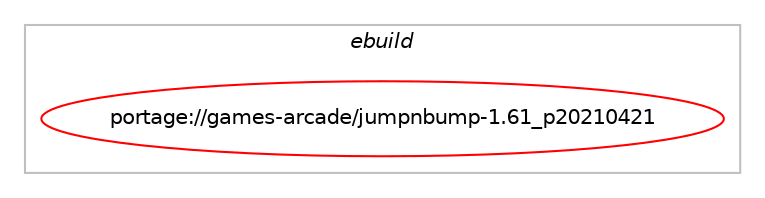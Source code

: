digraph prolog {

# *************
# Graph options
# *************

newrank=true;
concentrate=true;
compound=true;
graph [rankdir=LR,fontname=Helvetica,fontsize=10,ranksep=1.5];#, ranksep=2.5, nodesep=0.2];
edge  [arrowhead=vee];
node  [fontname=Helvetica,fontsize=10];

# **********
# The ebuild
# **********

subgraph cluster_leftcol {
color=gray;
label=<<i>ebuild</i>>;
id [label="portage://games-arcade/jumpnbump-1.61_p20210421", color=red, width=4, href="../games-arcade/jumpnbump-1.61_p20210421.svg"];
}

# ****************
# The dependencies
# ****************

subgraph cluster_midcol {
color=gray;
label=<<i>dependencies</i>>;
subgraph cluster_compile {
fillcolor="#eeeeee";
style=filled;
label=<<i>compile</i>>;
# *** BEGIN UNKNOWN DEPENDENCY TYPE (TODO) ***
# id -> equal(package_dependency(portage://games-arcade/jumpnbump-1.61_p20210421,install,no,app-arch,bzip2,none,[,,],any_same_slot,[]))
# *** END UNKNOWN DEPENDENCY TYPE (TODO) ***

# *** BEGIN UNKNOWN DEPENDENCY TYPE (TODO) ***
# id -> equal(package_dependency(portage://games-arcade/jumpnbump-1.61_p20210421,install,no,media-libs,libsdl2,none,[,,],[],[use(enable(joystick),none),use(enable(sound),none),use(enable(video),none)]))
# *** END UNKNOWN DEPENDENCY TYPE (TODO) ***

# *** BEGIN UNKNOWN DEPENDENCY TYPE (TODO) ***
# id -> equal(package_dependency(portage://games-arcade/jumpnbump-1.61_p20210421,install,no,media-libs,sdl2-mixer,none,[,,],[],[use(enable(mod),none)]))
# *** END UNKNOWN DEPENDENCY TYPE (TODO) ***

# *** BEGIN UNKNOWN DEPENDENCY TYPE (TODO) ***
# id -> equal(package_dependency(portage://games-arcade/jumpnbump-1.61_p20210421,install,no,media-libs,sdl2-net,none,[,,],[],[]))
# *** END UNKNOWN DEPENDENCY TYPE (TODO) ***

# *** BEGIN UNKNOWN DEPENDENCY TYPE (TODO) ***
# id -> equal(package_dependency(portage://games-arcade/jumpnbump-1.61_p20210421,install,no,sys-libs,zlib,none,[,,],any_same_slot,[]))
# *** END UNKNOWN DEPENDENCY TYPE (TODO) ***

}
subgraph cluster_compileandrun {
fillcolor="#eeeeee";
style=filled;
label=<<i>compile and run</i>>;
}
subgraph cluster_run {
fillcolor="#eeeeee";
style=filled;
label=<<i>run</i>>;
# *** BEGIN UNKNOWN DEPENDENCY TYPE (TODO) ***
# id -> equal(use_conditional_group(positive,gui,portage://games-arcade/jumpnbump-1.61_p20210421,[use_conditional_group(positive,python_single_target_python3_10,portage://games-arcade/jumpnbump-1.61_p20210421,[package_dependency(portage://games-arcade/jumpnbump-1.61_p20210421,run,no,dev-lang,python,none,[,,],[slot(3.10)],[])]),use_conditional_group(positive,python_single_target_python3_11,portage://games-arcade/jumpnbump-1.61_p20210421,[package_dependency(portage://games-arcade/jumpnbump-1.61_p20210421,run,no,dev-lang,python,none,[,,],[slot(3.11)],[])]),use_conditional_group(positive,python_single_target_python3_12,portage://games-arcade/jumpnbump-1.61_p20210421,[package_dependency(portage://games-arcade/jumpnbump-1.61_p20210421,run,no,dev-lang,python,none,[,,],[slot(3.12)],[])]),use_conditional_group(positive,python_single_target_python3_10,portage://games-arcade/jumpnbump-1.61_p20210421,[package_dependency(portage://games-arcade/jumpnbump-1.61_p20210421,run,no,dev-python,pillow,none,[,,],[],[use(enable(python_targets_python3_10),negative)]),package_dependency(portage://games-arcade/jumpnbump-1.61_p20210421,run,no,dev-python,pygobject,none,[,,],[],[use(enable(python_targets_python3_10),negative)])]),use_conditional_group(positive,python_single_target_python3_11,portage://games-arcade/jumpnbump-1.61_p20210421,[package_dependency(portage://games-arcade/jumpnbump-1.61_p20210421,run,no,dev-python,pillow,none,[,,],[],[use(enable(python_targets_python3_11),negative)]),package_dependency(portage://games-arcade/jumpnbump-1.61_p20210421,run,no,dev-python,pygobject,none,[,,],[],[use(enable(python_targets_python3_11),negative)])]),use_conditional_group(positive,python_single_target_python3_12,portage://games-arcade/jumpnbump-1.61_p20210421,[package_dependency(portage://games-arcade/jumpnbump-1.61_p20210421,run,no,dev-python,pillow,none,[,,],[],[use(enable(python_targets_python3_12),negative)]),package_dependency(portage://games-arcade/jumpnbump-1.61_p20210421,run,no,dev-python,pygobject,none,[,,],[],[use(enable(python_targets_python3_12),negative)])]),package_dependency(portage://games-arcade/jumpnbump-1.61_p20210421,run,no,x11-libs,gdk-pixbuf,none,[,,],[slot(2)],[use(enable(introspection),none)]),package_dependency(portage://games-arcade/jumpnbump-1.61_p20210421,run,no,x11-libs,gtk+,none,[,,],[slot(3)],[use(enable(introspection),none)])]))
# *** END UNKNOWN DEPENDENCY TYPE (TODO) ***

# *** BEGIN UNKNOWN DEPENDENCY TYPE (TODO) ***
# id -> equal(package_dependency(portage://games-arcade/jumpnbump-1.61_p20210421,run,no,app-arch,bzip2,none,[,,],any_same_slot,[]))
# *** END UNKNOWN DEPENDENCY TYPE (TODO) ***

# *** BEGIN UNKNOWN DEPENDENCY TYPE (TODO) ***
# id -> equal(package_dependency(portage://games-arcade/jumpnbump-1.61_p20210421,run,no,media-libs,libsdl2,none,[,,],[],[use(enable(joystick),none),use(enable(sound),none),use(enable(video),none)]))
# *** END UNKNOWN DEPENDENCY TYPE (TODO) ***

# *** BEGIN UNKNOWN DEPENDENCY TYPE (TODO) ***
# id -> equal(package_dependency(portage://games-arcade/jumpnbump-1.61_p20210421,run,no,media-libs,sdl2-mixer,none,[,,],[],[use(enable(mod),none)]))
# *** END UNKNOWN DEPENDENCY TYPE (TODO) ***

# *** BEGIN UNKNOWN DEPENDENCY TYPE (TODO) ***
# id -> equal(package_dependency(portage://games-arcade/jumpnbump-1.61_p20210421,run,no,media-libs,sdl2-net,none,[,,],[],[]))
# *** END UNKNOWN DEPENDENCY TYPE (TODO) ***

# *** BEGIN UNKNOWN DEPENDENCY TYPE (TODO) ***
# id -> equal(package_dependency(portage://games-arcade/jumpnbump-1.61_p20210421,run,no,sys-libs,zlib,none,[,,],any_same_slot,[]))
# *** END UNKNOWN DEPENDENCY TYPE (TODO) ***

}
}

# **************
# The candidates
# **************

subgraph cluster_choices {
rank=same;
color=gray;
label=<<i>candidates</i>>;

}

}
